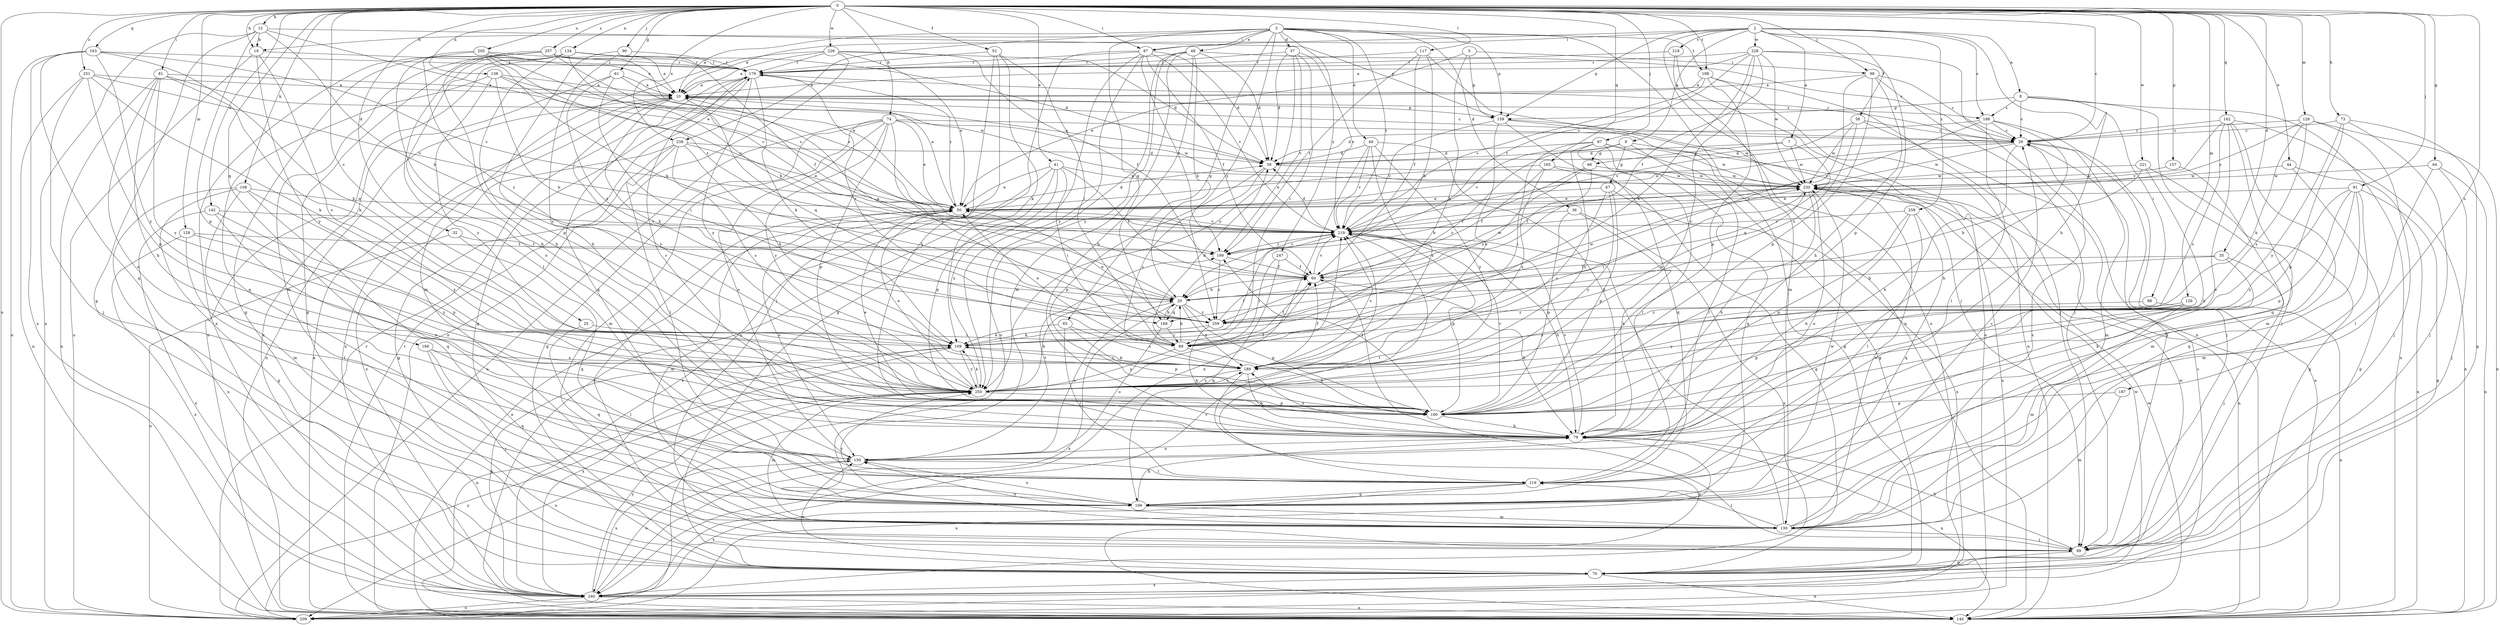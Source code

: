 strict digraph  {
0;
2;
3;
5;
7;
8;
9;
10;
12;
19;
20;
25;
29;
32;
35;
36;
37;
39;
41;
44;
48;
49;
50;
52;
58;
60;
61;
64;
65;
66;
67;
70;
73;
74;
79;
81;
87;
88;
89;
90;
91;
97;
98;
99;
108;
109;
117;
119;
126;
128;
129;
130;
134;
138;
140;
142;
150;
157;
159;
160;
162;
163;
165;
166;
168;
169;
179;
187;
188;
189;
198;
199;
205;
209;
218;
219;
221;
226;
228;
230;
238;
240;
247;
250;
251;
257;
258;
259;
0 -> 12  [label=b];
0 -> 19  [label=b];
0 -> 25  [label=c];
0 -> 29  [label=c];
0 -> 32  [label=d];
0 -> 35  [label=d];
0 -> 41  [label=e];
0 -> 44  [label=e];
0 -> 52  [label=f];
0 -> 61  [label=g];
0 -> 64  [label=g];
0 -> 73  [label=h];
0 -> 74  [label=h];
0 -> 81  [label=i];
0 -> 87  [label=i];
0 -> 90  [label=j];
0 -> 91  [label=j];
0 -> 97  [label=j];
0 -> 98  [label=j];
0 -> 108  [label=k];
0 -> 117  [label=l];
0 -> 126  [label=m];
0 -> 128  [label=m];
0 -> 129  [label=m];
0 -> 134  [label=n];
0 -> 138  [label=n];
0 -> 142  [label=o];
0 -> 157  [label=p];
0 -> 162  [label=q];
0 -> 163  [label=q];
0 -> 165  [label=q];
0 -> 166  [label=q];
0 -> 187  [label=s];
0 -> 198  [label=t];
0 -> 205  [label=u];
0 -> 209  [label=u];
0 -> 221  [label=w];
0 -> 226  [label=w];
0 -> 238  [label=x];
0 -> 251  [label=z];
0 -> 257  [label=z];
2 -> 7  [label=a];
2 -> 8  [label=a];
2 -> 9  [label=a];
2 -> 10  [label=a];
2 -> 58  [label=f];
2 -> 79  [label=h];
2 -> 87  [label=i];
2 -> 159  [label=p];
2 -> 188  [label=s];
2 -> 209  [label=u];
2 -> 218  [label=v];
2 -> 228  [label=w];
2 -> 258  [label=z];
3 -> 10  [label=a];
3 -> 19  [label=b];
3 -> 36  [label=d];
3 -> 37  [label=d];
3 -> 48  [label=e];
3 -> 49  [label=e];
3 -> 65  [label=g];
3 -> 87  [label=i];
3 -> 140  [label=n];
3 -> 159  [label=p];
3 -> 168  [label=q];
3 -> 198  [label=t];
3 -> 219  [label=v];
3 -> 238  [label=x];
3 -> 247  [label=y];
3 -> 259  [label=z];
5 -> 50  [label=e];
5 -> 98  [label=j];
5 -> 109  [label=k];
5 -> 159  [label=p];
7 -> 39  [label=d];
7 -> 66  [label=g];
7 -> 168  [label=q];
7 -> 230  [label=w];
8 -> 29  [label=c];
8 -> 88  [label=i];
8 -> 99  [label=j];
8 -> 140  [label=n];
8 -> 159  [label=p];
8 -> 188  [label=s];
9 -> 66  [label=g];
9 -> 67  [label=g];
9 -> 119  [label=l];
9 -> 209  [label=u];
9 -> 219  [label=v];
9 -> 259  [label=z];
10 -> 29  [label=c];
10 -> 109  [label=k];
10 -> 140  [label=n];
10 -> 159  [label=p];
10 -> 168  [label=q];
10 -> 188  [label=s];
10 -> 240  [label=x];
10 -> 250  [label=y];
12 -> 19  [label=b];
12 -> 20  [label=b];
12 -> 50  [label=e];
12 -> 70  [label=g];
12 -> 159  [label=p];
12 -> 160  [label=p];
12 -> 209  [label=u];
19 -> 179  [label=r];
19 -> 189  [label=s];
19 -> 209  [label=u];
19 -> 250  [label=y];
20 -> 10  [label=a];
20 -> 150  [label=o];
20 -> 160  [label=p];
20 -> 168  [label=q];
20 -> 189  [label=s];
20 -> 230  [label=w];
20 -> 240  [label=x];
20 -> 259  [label=z];
25 -> 89  [label=i];
25 -> 169  [label=q];
29 -> 39  [label=d];
29 -> 50  [label=e];
29 -> 79  [label=h];
29 -> 130  [label=m];
29 -> 140  [label=n];
29 -> 230  [label=w];
32 -> 169  [label=q];
32 -> 199  [label=t];
32 -> 209  [label=u];
35 -> 20  [label=b];
35 -> 60  [label=f];
35 -> 79  [label=h];
35 -> 99  [label=j];
36 -> 79  [label=h];
36 -> 160  [label=p];
36 -> 219  [label=v];
36 -> 240  [label=x];
37 -> 39  [label=d];
37 -> 89  [label=i];
37 -> 179  [label=r];
37 -> 199  [label=t];
37 -> 219  [label=v];
37 -> 250  [label=y];
39 -> 10  [label=a];
39 -> 160  [label=p];
39 -> 189  [label=s];
39 -> 230  [label=w];
41 -> 50  [label=e];
41 -> 60  [label=f];
41 -> 89  [label=i];
41 -> 160  [label=p];
41 -> 230  [label=w];
41 -> 240  [label=x];
41 -> 250  [label=y];
44 -> 70  [label=g];
44 -> 140  [label=n];
44 -> 230  [label=w];
48 -> 20  [label=b];
48 -> 29  [label=c];
48 -> 39  [label=d];
48 -> 79  [label=h];
48 -> 130  [label=m];
48 -> 179  [label=r];
48 -> 209  [label=u];
48 -> 250  [label=y];
49 -> 39  [label=d];
49 -> 79  [label=h];
49 -> 189  [label=s];
49 -> 219  [label=v];
49 -> 240  [label=x];
49 -> 250  [label=y];
50 -> 39  [label=d];
50 -> 99  [label=j];
50 -> 130  [label=m];
50 -> 150  [label=o];
50 -> 179  [label=r];
50 -> 219  [label=v];
52 -> 79  [label=h];
52 -> 89  [label=i];
52 -> 99  [label=j];
52 -> 109  [label=k];
52 -> 179  [label=r];
58 -> 29  [label=c];
58 -> 99  [label=j];
58 -> 219  [label=v];
58 -> 230  [label=w];
58 -> 259  [label=z];
60 -> 20  [label=b];
60 -> 79  [label=h];
60 -> 219  [label=v];
60 -> 230  [label=w];
61 -> 10  [label=a];
61 -> 50  [label=e];
61 -> 89  [label=i];
61 -> 240  [label=x];
61 -> 259  [label=z];
64 -> 99  [label=j];
64 -> 119  [label=l];
64 -> 140  [label=n];
64 -> 230  [label=w];
65 -> 109  [label=k];
65 -> 119  [label=l];
65 -> 160  [label=p];
65 -> 189  [label=s];
66 -> 20  [label=b];
66 -> 60  [label=f];
66 -> 230  [label=w];
66 -> 259  [label=z];
67 -> 50  [label=e];
67 -> 160  [label=p];
67 -> 189  [label=s];
67 -> 240  [label=x];
67 -> 250  [label=y];
70 -> 140  [label=n];
70 -> 150  [label=o];
70 -> 230  [label=w];
70 -> 240  [label=x];
73 -> 29  [label=c];
73 -> 70  [label=g];
73 -> 99  [label=j];
73 -> 160  [label=p];
73 -> 250  [label=y];
74 -> 29  [label=c];
74 -> 50  [label=e];
74 -> 70  [label=g];
74 -> 130  [label=m];
74 -> 150  [label=o];
74 -> 160  [label=p];
74 -> 209  [label=u];
74 -> 230  [label=w];
74 -> 250  [label=y];
74 -> 259  [label=z];
79 -> 140  [label=n];
79 -> 150  [label=o];
79 -> 179  [label=r];
79 -> 189  [label=s];
79 -> 209  [label=u];
79 -> 219  [label=v];
81 -> 10  [label=a];
81 -> 79  [label=h];
81 -> 109  [label=k];
81 -> 140  [label=n];
81 -> 150  [label=o];
81 -> 230  [label=w];
81 -> 250  [label=y];
87 -> 39  [label=d];
87 -> 60  [label=f];
87 -> 70  [label=g];
87 -> 140  [label=n];
87 -> 179  [label=r];
87 -> 199  [label=t];
87 -> 219  [label=v];
87 -> 250  [label=y];
88 -> 140  [label=n];
88 -> 259  [label=z];
89 -> 20  [label=b];
89 -> 39  [label=d];
89 -> 50  [label=e];
89 -> 60  [label=f];
89 -> 160  [label=p];
89 -> 219  [label=v];
89 -> 230  [label=w];
89 -> 250  [label=y];
90 -> 79  [label=h];
90 -> 179  [label=r];
90 -> 250  [label=y];
91 -> 50  [label=e];
91 -> 70  [label=g];
91 -> 119  [label=l];
91 -> 130  [label=m];
91 -> 160  [label=p];
91 -> 169  [label=q];
91 -> 250  [label=y];
97 -> 39  [label=d];
97 -> 70  [label=g];
97 -> 89  [label=i];
97 -> 119  [label=l];
97 -> 169  [label=q];
97 -> 230  [label=w];
97 -> 250  [label=y];
98 -> 10  [label=a];
98 -> 29  [label=c];
98 -> 79  [label=h];
98 -> 99  [label=j];
98 -> 160  [label=p];
98 -> 259  [label=z];
99 -> 60  [label=f];
99 -> 70  [label=g];
99 -> 79  [label=h];
108 -> 50  [label=e];
108 -> 70  [label=g];
108 -> 130  [label=m];
108 -> 169  [label=q];
108 -> 240  [label=x];
108 -> 250  [label=y];
109 -> 140  [label=n];
109 -> 189  [label=s];
109 -> 219  [label=v];
109 -> 240  [label=x];
109 -> 250  [label=y];
117 -> 20  [label=b];
117 -> 60  [label=f];
117 -> 99  [label=j];
117 -> 179  [label=r];
117 -> 199  [label=t];
119 -> 169  [label=q];
119 -> 240  [label=x];
126 -> 29  [label=c];
126 -> 50  [label=e];
126 -> 99  [label=j];
126 -> 109  [label=k];
126 -> 140  [label=n];
126 -> 189  [label=s];
128 -> 119  [label=l];
128 -> 199  [label=t];
128 -> 240  [label=x];
128 -> 250  [label=y];
129 -> 130  [label=m];
129 -> 160  [label=p];
129 -> 189  [label=s];
129 -> 250  [label=y];
129 -> 259  [label=z];
130 -> 29  [label=c];
130 -> 99  [label=j];
130 -> 119  [label=l];
130 -> 150  [label=o];
130 -> 219  [label=v];
130 -> 230  [label=w];
134 -> 20  [label=b];
134 -> 39  [label=d];
134 -> 60  [label=f];
134 -> 70  [label=g];
134 -> 119  [label=l];
134 -> 140  [label=n];
134 -> 150  [label=o];
134 -> 160  [label=p];
134 -> 179  [label=r];
138 -> 10  [label=a];
138 -> 20  [label=b];
138 -> 50  [label=e];
138 -> 169  [label=q];
138 -> 219  [label=v];
138 -> 250  [label=y];
140 -> 10  [label=a];
140 -> 50  [label=e];
140 -> 179  [label=r];
142 -> 150  [label=o];
142 -> 160  [label=p];
142 -> 219  [label=v];
142 -> 240  [label=x];
150 -> 119  [label=l];
150 -> 199  [label=t];
150 -> 240  [label=x];
157 -> 130  [label=m];
157 -> 230  [label=w];
159 -> 70  [label=g];
159 -> 169  [label=q];
159 -> 189  [label=s];
159 -> 219  [label=v];
159 -> 230  [label=w];
160 -> 50  [label=e];
160 -> 79  [label=h];
160 -> 199  [label=t];
160 -> 219  [label=v];
162 -> 29  [label=c];
162 -> 130  [label=m];
162 -> 140  [label=n];
162 -> 150  [label=o];
162 -> 169  [label=q];
162 -> 189  [label=s];
162 -> 219  [label=v];
163 -> 109  [label=k];
163 -> 169  [label=q];
163 -> 179  [label=r];
163 -> 209  [label=u];
163 -> 219  [label=v];
163 -> 240  [label=x];
163 -> 250  [label=y];
165 -> 50  [label=e];
165 -> 60  [label=f];
165 -> 70  [label=g];
165 -> 189  [label=s];
165 -> 230  [label=w];
166 -> 99  [label=j];
166 -> 119  [label=l];
166 -> 169  [label=q];
166 -> 189  [label=s];
168 -> 20  [label=b];
168 -> 89  [label=i];
168 -> 150  [label=o];
169 -> 29  [label=c];
169 -> 79  [label=h];
169 -> 130  [label=m];
169 -> 150  [label=o];
169 -> 230  [label=w];
169 -> 250  [label=y];
179 -> 10  [label=a];
179 -> 29  [label=c];
179 -> 70  [label=g];
179 -> 109  [label=k];
179 -> 169  [label=q];
179 -> 250  [label=y];
187 -> 130  [label=m];
187 -> 160  [label=p];
188 -> 29  [label=c];
188 -> 39  [label=d];
188 -> 79  [label=h];
188 -> 99  [label=j];
188 -> 119  [label=l];
188 -> 219  [label=v];
189 -> 60  [label=f];
189 -> 79  [label=h];
189 -> 109  [label=k];
189 -> 140  [label=n];
189 -> 219  [label=v];
189 -> 250  [label=y];
198 -> 10  [label=a];
198 -> 99  [label=j];
198 -> 140  [label=n];
198 -> 160  [label=p];
198 -> 219  [label=v];
199 -> 60  [label=f];
199 -> 219  [label=v];
199 -> 259  [label=z];
205 -> 10  [label=a];
205 -> 20  [label=b];
205 -> 79  [label=h];
205 -> 179  [label=r];
205 -> 199  [label=t];
205 -> 219  [label=v];
205 -> 259  [label=z];
209 -> 179  [label=r];
209 -> 230  [label=w];
209 -> 250  [label=y];
218 -> 130  [label=m];
218 -> 179  [label=r];
218 -> 209  [label=u];
219 -> 39  [label=d];
219 -> 79  [label=h];
219 -> 119  [label=l];
219 -> 160  [label=p];
219 -> 199  [label=t];
221 -> 20  [label=b];
221 -> 70  [label=g];
221 -> 79  [label=h];
221 -> 230  [label=w];
226 -> 10  [label=a];
226 -> 39  [label=d];
226 -> 50  [label=e];
226 -> 60  [label=f];
226 -> 130  [label=m];
226 -> 140  [label=n];
226 -> 179  [label=r];
228 -> 10  [label=a];
228 -> 60  [label=f];
228 -> 109  [label=k];
228 -> 140  [label=n];
228 -> 160  [label=p];
228 -> 179  [label=r];
228 -> 199  [label=t];
228 -> 230  [label=w];
228 -> 250  [label=y];
230 -> 50  [label=e];
230 -> 79  [label=h];
230 -> 89  [label=i];
230 -> 140  [label=n];
230 -> 150  [label=o];
238 -> 39  [label=d];
238 -> 50  [label=e];
238 -> 70  [label=g];
238 -> 109  [label=k];
238 -> 119  [label=l];
238 -> 189  [label=s];
238 -> 240  [label=x];
240 -> 29  [label=c];
240 -> 109  [label=k];
240 -> 140  [label=n];
240 -> 150  [label=o];
240 -> 209  [label=u];
240 -> 219  [label=v];
240 -> 230  [label=w];
240 -> 250  [label=y];
247 -> 60  [label=f];
247 -> 89  [label=i];
247 -> 169  [label=q];
250 -> 20  [label=b];
250 -> 50  [label=e];
250 -> 60  [label=f];
250 -> 109  [label=k];
250 -> 130  [label=m];
250 -> 160  [label=p];
250 -> 189  [label=s];
250 -> 209  [label=u];
251 -> 10  [label=a];
251 -> 99  [label=j];
251 -> 109  [label=k];
251 -> 140  [label=n];
251 -> 160  [label=p];
251 -> 219  [label=v];
257 -> 10  [label=a];
257 -> 50  [label=e];
257 -> 70  [label=g];
257 -> 79  [label=h];
257 -> 130  [label=m];
257 -> 179  [label=r];
257 -> 219  [label=v];
257 -> 240  [label=x];
258 -> 79  [label=h];
258 -> 119  [label=l];
258 -> 160  [label=p];
258 -> 169  [label=q];
258 -> 219  [label=v];
259 -> 50  [label=e];
259 -> 60  [label=f];
259 -> 79  [label=h];
259 -> 109  [label=k];
259 -> 179  [label=r];
}
